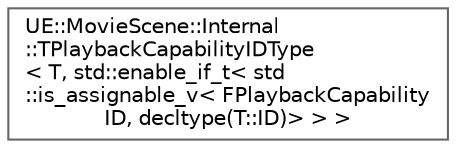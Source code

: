 digraph "Graphical Class Hierarchy"
{
 // INTERACTIVE_SVG=YES
 // LATEX_PDF_SIZE
  bgcolor="transparent";
  edge [fontname=Helvetica,fontsize=10,labelfontname=Helvetica,labelfontsize=10];
  node [fontname=Helvetica,fontsize=10,shape=box,height=0.2,width=0.4];
  rankdir="LR";
  Node0 [id="Node000000",label="UE::MovieScene::Internal\l::TPlaybackCapabilityIDType\l\< T, std::enable_if_t\< std\l::is_assignable_v\< FPlaybackCapability\lID, decltype(T::ID)\> \> \>",height=0.2,width=0.4,color="grey40", fillcolor="white", style="filled",URL="$db/db5/structUE_1_1MovieScene_1_1Internal_1_1TPlaybackCapabilityIDType_3_01T_00_01std_1_1enable__if__t_75b0b0bfad49d6da7163f6aef545924e.html",tooltip="Getter for the old ID static field."];
}
